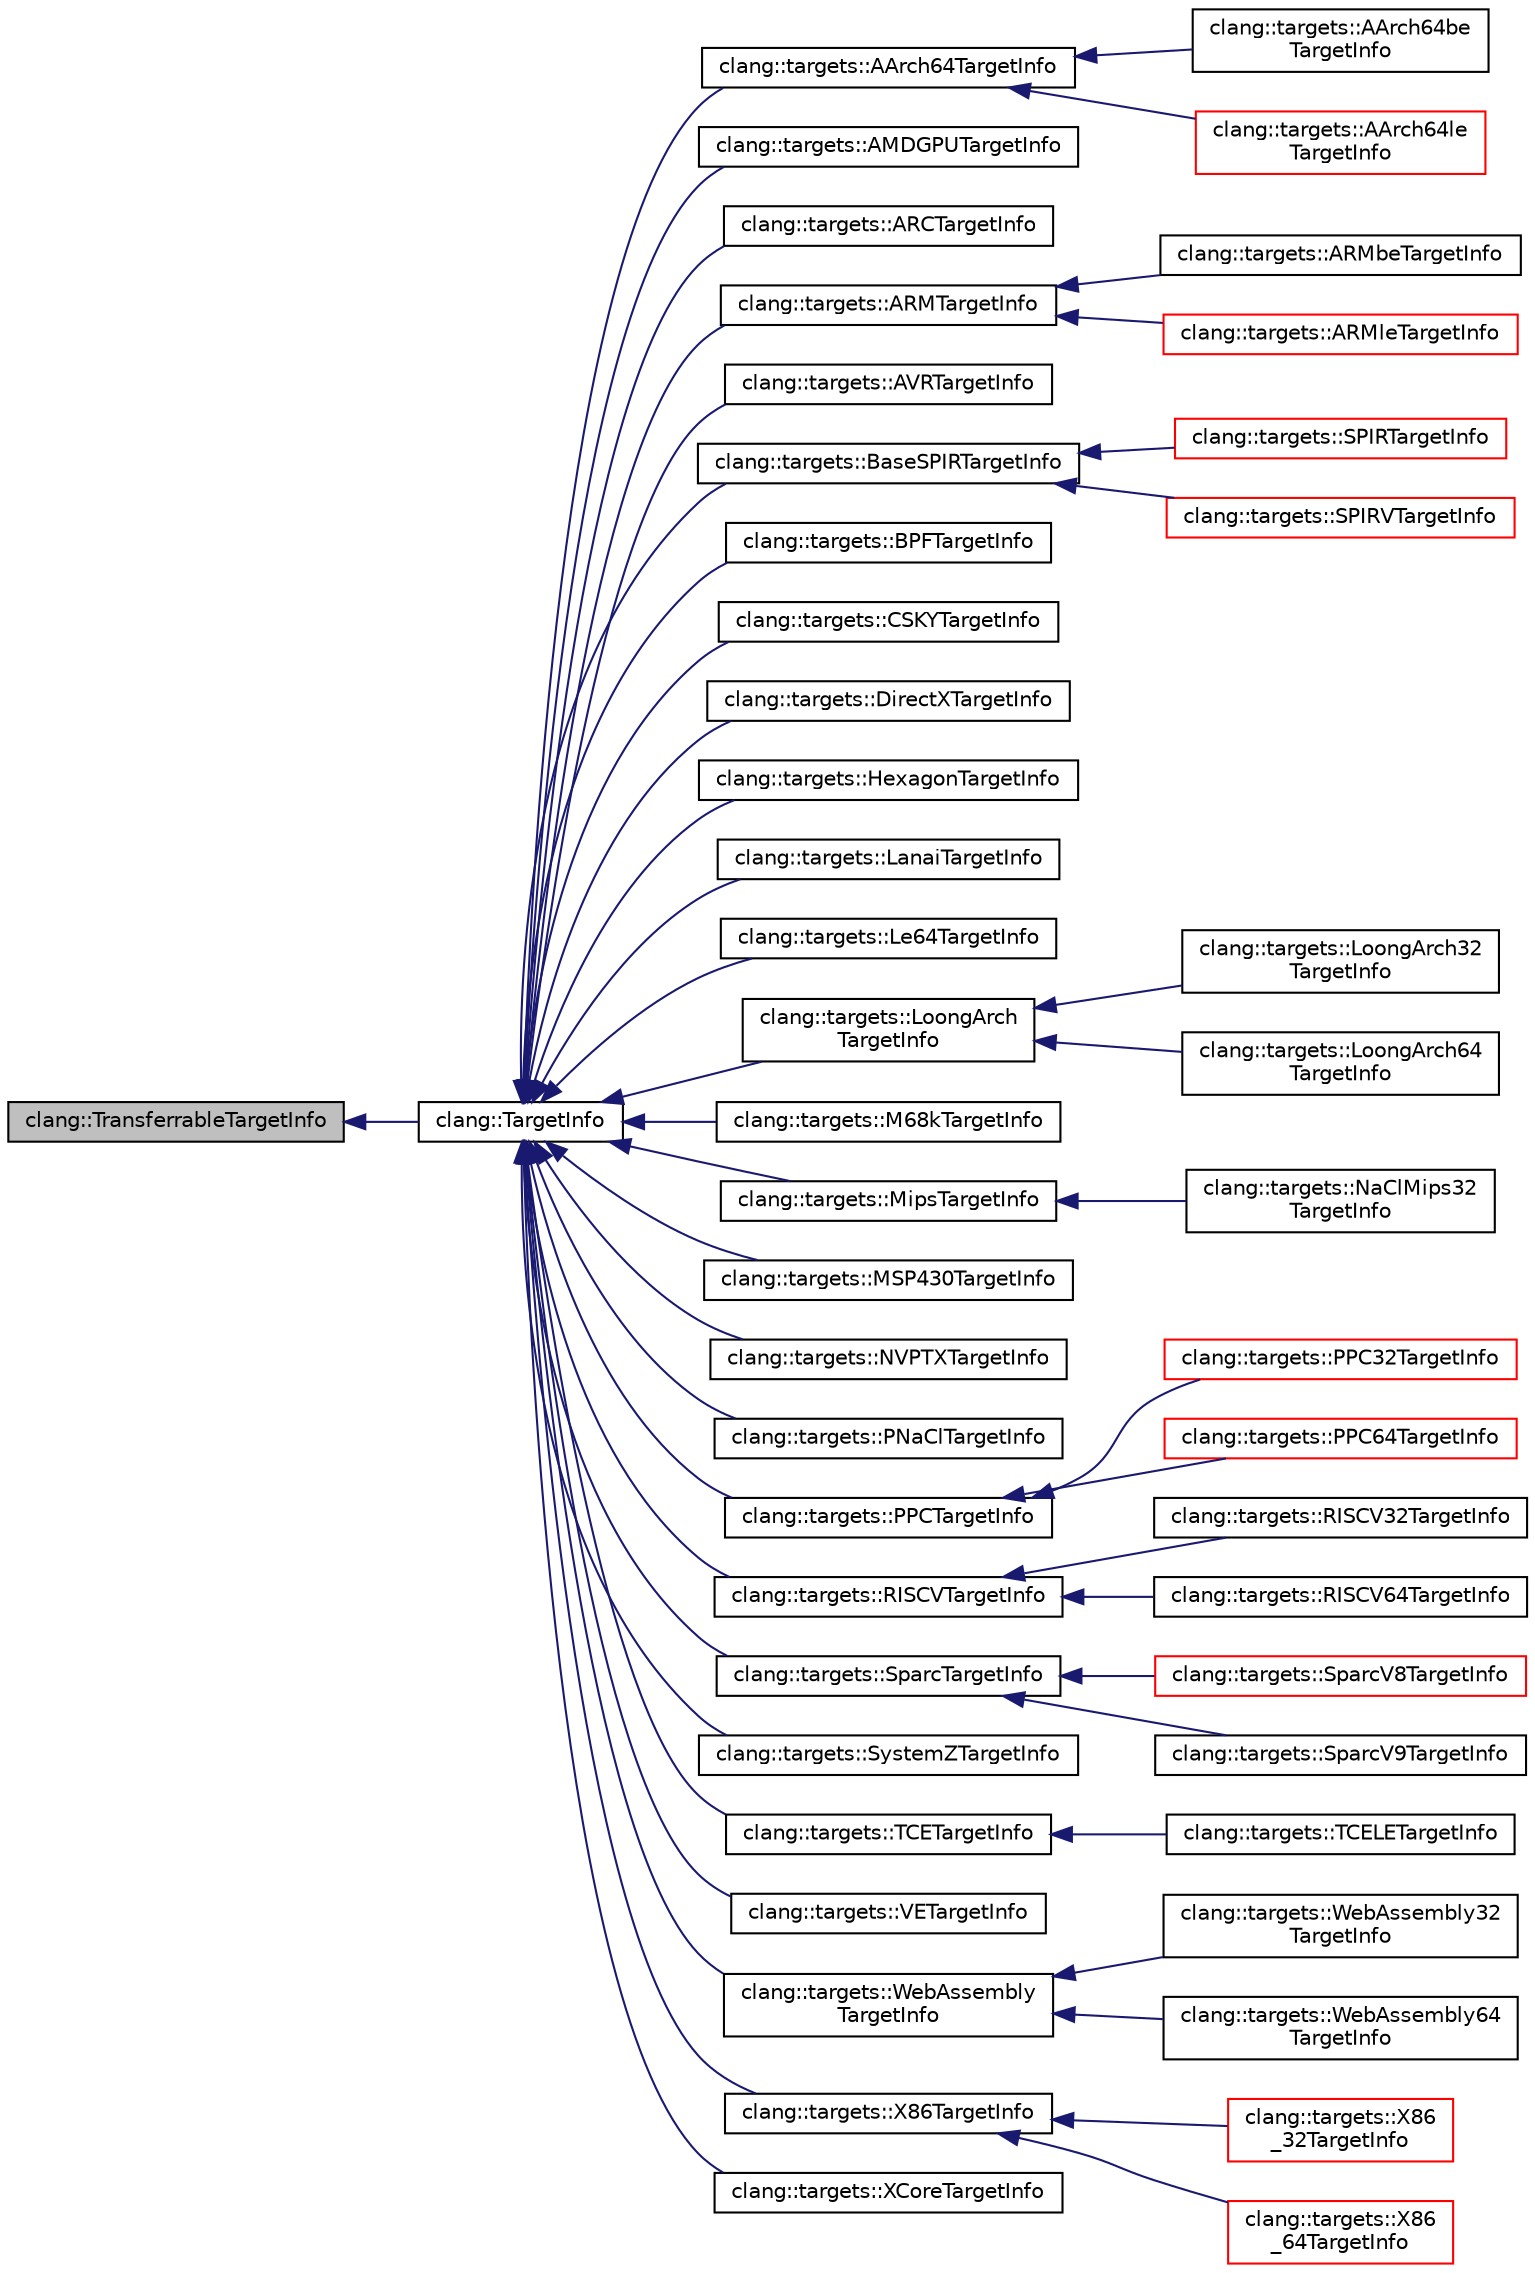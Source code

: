 digraph "clang::TransferrableTargetInfo"
{
 // LATEX_PDF_SIZE
  bgcolor="transparent";
  edge [fontname="Helvetica",fontsize="10",labelfontname="Helvetica",labelfontsize="10"];
  node [fontname="Helvetica",fontsize="10",shape=record];
  rankdir="LR";
  Node1 [label="clang::TransferrableTargetInfo",height=0.2,width=0.4,color="black", fillcolor="grey75", style="filled", fontcolor="black",tooltip="Fields controlling how types are laid out in memory; these may need to be copied for targets like AMD..."];
  Node1 -> Node2 [dir="back",color="midnightblue",fontsize="10",style="solid",fontname="Helvetica"];
  Node2 [label="clang::TargetInfo",height=0.2,width=0.4,color="black",URL="$classclang_1_1TargetInfo.html",tooltip="Exposes information about the current target."];
  Node2 -> Node3 [dir="back",color="midnightblue",fontsize="10",style="solid",fontname="Helvetica"];
  Node3 [label="clang::targets::AArch64TargetInfo",height=0.2,width=0.4,color="black",URL="$classclang_1_1targets_1_1AArch64TargetInfo.html",tooltip=" "];
  Node3 -> Node4 [dir="back",color="midnightblue",fontsize="10",style="solid",fontname="Helvetica"];
  Node4 [label="clang::targets::AArch64be\lTargetInfo",height=0.2,width=0.4,color="black",URL="$classclang_1_1targets_1_1AArch64beTargetInfo.html",tooltip=" "];
  Node3 -> Node5 [dir="back",color="midnightblue",fontsize="10",style="solid",fontname="Helvetica"];
  Node5 [label="clang::targets::AArch64le\lTargetInfo",height=0.2,width=0.4,color="red",URL="$classclang_1_1targets_1_1AArch64leTargetInfo.html",tooltip=" "];
  Node2 -> Node14 [dir="back",color="midnightblue",fontsize="10",style="solid",fontname="Helvetica"];
  Node14 [label="clang::targets::AMDGPUTargetInfo",height=0.2,width=0.4,color="black",URL="$classclang_1_1targets_1_1AMDGPUTargetInfo.html",tooltip=" "];
  Node2 -> Node15 [dir="back",color="midnightblue",fontsize="10",style="solid",fontname="Helvetica"];
  Node15 [label="clang::targets::ARCTargetInfo",height=0.2,width=0.4,color="black",URL="$classclang_1_1targets_1_1ARCTargetInfo.html",tooltip=" "];
  Node2 -> Node16 [dir="back",color="midnightblue",fontsize="10",style="solid",fontname="Helvetica"];
  Node16 [label="clang::targets::ARMTargetInfo",height=0.2,width=0.4,color="black",URL="$classclang_1_1targets_1_1ARMTargetInfo.html",tooltip=" "];
  Node16 -> Node17 [dir="back",color="midnightblue",fontsize="10",style="solid",fontname="Helvetica"];
  Node17 [label="clang::targets::ARMbeTargetInfo",height=0.2,width=0.4,color="black",URL="$classclang_1_1targets_1_1ARMbeTargetInfo.html",tooltip=" "];
  Node16 -> Node18 [dir="back",color="midnightblue",fontsize="10",style="solid",fontname="Helvetica"];
  Node18 [label="clang::targets::ARMleTargetInfo",height=0.2,width=0.4,color="red",URL="$classclang_1_1targets_1_1ARMleTargetInfo.html",tooltip=" "];
  Node2 -> Node29 [dir="back",color="midnightblue",fontsize="10",style="solid",fontname="Helvetica"];
  Node29 [label="clang::targets::AVRTargetInfo",height=0.2,width=0.4,color="black",URL="$classclang_1_1targets_1_1AVRTargetInfo.html",tooltip=" "];
  Node2 -> Node30 [dir="back",color="midnightblue",fontsize="10",style="solid",fontname="Helvetica"];
  Node30 [label="clang::targets::BaseSPIRTargetInfo",height=0.2,width=0.4,color="black",URL="$classclang_1_1targets_1_1BaseSPIRTargetInfo.html",tooltip=" "];
  Node30 -> Node31 [dir="back",color="midnightblue",fontsize="10",style="solid",fontname="Helvetica"];
  Node31 [label="clang::targets::SPIRTargetInfo",height=0.2,width=0.4,color="red",URL="$classclang_1_1targets_1_1SPIRTargetInfo.html",tooltip=" "];
  Node30 -> Node34 [dir="back",color="midnightblue",fontsize="10",style="solid",fontname="Helvetica"];
  Node34 [label="clang::targets::SPIRVTargetInfo",height=0.2,width=0.4,color="red",URL="$classclang_1_1targets_1_1SPIRVTargetInfo.html",tooltip=" "];
  Node2 -> Node37 [dir="back",color="midnightblue",fontsize="10",style="solid",fontname="Helvetica"];
  Node37 [label="clang::targets::BPFTargetInfo",height=0.2,width=0.4,color="black",URL="$classclang_1_1targets_1_1BPFTargetInfo.html",tooltip=" "];
  Node2 -> Node38 [dir="back",color="midnightblue",fontsize="10",style="solid",fontname="Helvetica"];
  Node38 [label="clang::targets::CSKYTargetInfo",height=0.2,width=0.4,color="black",URL="$classclang_1_1targets_1_1CSKYTargetInfo.html",tooltip=" "];
  Node2 -> Node39 [dir="back",color="midnightblue",fontsize="10",style="solid",fontname="Helvetica"];
  Node39 [label="clang::targets::DirectXTargetInfo",height=0.2,width=0.4,color="black",URL="$classclang_1_1targets_1_1DirectXTargetInfo.html",tooltip=" "];
  Node2 -> Node40 [dir="back",color="midnightblue",fontsize="10",style="solid",fontname="Helvetica"];
  Node40 [label="clang::targets::HexagonTargetInfo",height=0.2,width=0.4,color="black",URL="$classclang_1_1targets_1_1HexagonTargetInfo.html",tooltip=" "];
  Node2 -> Node41 [dir="back",color="midnightblue",fontsize="10",style="solid",fontname="Helvetica"];
  Node41 [label="clang::targets::LanaiTargetInfo",height=0.2,width=0.4,color="black",URL="$classclang_1_1targets_1_1LanaiTargetInfo.html",tooltip=" "];
  Node2 -> Node42 [dir="back",color="midnightblue",fontsize="10",style="solid",fontname="Helvetica"];
  Node42 [label="clang::targets::Le64TargetInfo",height=0.2,width=0.4,color="black",URL="$classclang_1_1targets_1_1Le64TargetInfo.html",tooltip=" "];
  Node2 -> Node43 [dir="back",color="midnightblue",fontsize="10",style="solid",fontname="Helvetica"];
  Node43 [label="clang::targets::LoongArch\lTargetInfo",height=0.2,width=0.4,color="black",URL="$classclang_1_1targets_1_1LoongArchTargetInfo.html",tooltip=" "];
  Node43 -> Node44 [dir="back",color="midnightblue",fontsize="10",style="solid",fontname="Helvetica"];
  Node44 [label="clang::targets::LoongArch32\lTargetInfo",height=0.2,width=0.4,color="black",URL="$classclang_1_1targets_1_1LoongArch32TargetInfo.html",tooltip=" "];
  Node43 -> Node45 [dir="back",color="midnightblue",fontsize="10",style="solid",fontname="Helvetica"];
  Node45 [label="clang::targets::LoongArch64\lTargetInfo",height=0.2,width=0.4,color="black",URL="$classclang_1_1targets_1_1LoongArch64TargetInfo.html",tooltip=" "];
  Node2 -> Node46 [dir="back",color="midnightblue",fontsize="10",style="solid",fontname="Helvetica"];
  Node46 [label="clang::targets::M68kTargetInfo",height=0.2,width=0.4,color="black",URL="$classclang_1_1targets_1_1M68kTargetInfo.html",tooltip=" "];
  Node2 -> Node47 [dir="back",color="midnightblue",fontsize="10",style="solid",fontname="Helvetica"];
  Node47 [label="clang::targets::MipsTargetInfo",height=0.2,width=0.4,color="black",URL="$classclang_1_1targets_1_1MipsTargetInfo.html",tooltip=" "];
  Node47 -> Node48 [dir="back",color="midnightblue",fontsize="10",style="solid",fontname="Helvetica"];
  Node48 [label="clang::targets::NaClMips32\lTargetInfo",height=0.2,width=0.4,color="black",URL="$classclang_1_1targets_1_1NaClMips32TargetInfo.html",tooltip=" "];
  Node2 -> Node49 [dir="back",color="midnightblue",fontsize="10",style="solid",fontname="Helvetica"];
  Node49 [label="clang::targets::MSP430TargetInfo",height=0.2,width=0.4,color="black",URL="$classclang_1_1targets_1_1MSP430TargetInfo.html",tooltip=" "];
  Node2 -> Node50 [dir="back",color="midnightblue",fontsize="10",style="solid",fontname="Helvetica"];
  Node50 [label="clang::targets::NVPTXTargetInfo",height=0.2,width=0.4,color="black",URL="$classclang_1_1targets_1_1NVPTXTargetInfo.html",tooltip=" "];
  Node2 -> Node51 [dir="back",color="midnightblue",fontsize="10",style="solid",fontname="Helvetica"];
  Node51 [label="clang::targets::PNaClTargetInfo",height=0.2,width=0.4,color="black",URL="$classclang_1_1targets_1_1PNaClTargetInfo.html",tooltip=" "];
  Node2 -> Node52 [dir="back",color="midnightblue",fontsize="10",style="solid",fontname="Helvetica"];
  Node52 [label="clang::targets::PPCTargetInfo",height=0.2,width=0.4,color="black",URL="$classclang_1_1targets_1_1PPCTargetInfo.html",tooltip=" "];
  Node52 -> Node53 [dir="back",color="midnightblue",fontsize="10",style="solid",fontname="Helvetica"];
  Node53 [label="clang::targets::PPC32TargetInfo",height=0.2,width=0.4,color="red",URL="$classclang_1_1targets_1_1PPC32TargetInfo.html",tooltip=" "];
  Node52 -> Node59 [dir="back",color="midnightblue",fontsize="10",style="solid",fontname="Helvetica"];
  Node59 [label="clang::targets::PPC64TargetInfo",height=0.2,width=0.4,color="red",URL="$classclang_1_1targets_1_1PPC64TargetInfo.html",tooltip=" "];
  Node2 -> Node65 [dir="back",color="midnightblue",fontsize="10",style="solid",fontname="Helvetica"];
  Node65 [label="clang::targets::RISCVTargetInfo",height=0.2,width=0.4,color="black",URL="$classclang_1_1targets_1_1RISCVTargetInfo.html",tooltip=" "];
  Node65 -> Node66 [dir="back",color="midnightblue",fontsize="10",style="solid",fontname="Helvetica"];
  Node66 [label="clang::targets::RISCV32TargetInfo",height=0.2,width=0.4,color="black",URL="$classclang_1_1targets_1_1RISCV32TargetInfo.html",tooltip=" "];
  Node65 -> Node67 [dir="back",color="midnightblue",fontsize="10",style="solid",fontname="Helvetica"];
  Node67 [label="clang::targets::RISCV64TargetInfo",height=0.2,width=0.4,color="black",URL="$classclang_1_1targets_1_1RISCV64TargetInfo.html",tooltip=" "];
  Node2 -> Node68 [dir="back",color="midnightblue",fontsize="10",style="solid",fontname="Helvetica"];
  Node68 [label="clang::targets::SparcTargetInfo",height=0.2,width=0.4,color="black",URL="$classclang_1_1targets_1_1SparcTargetInfo.html",tooltip=" "];
  Node68 -> Node69 [dir="back",color="midnightblue",fontsize="10",style="solid",fontname="Helvetica"];
  Node69 [label="clang::targets::SparcV8TargetInfo",height=0.2,width=0.4,color="red",URL="$classclang_1_1targets_1_1SparcV8TargetInfo.html",tooltip=" "];
  Node68 -> Node71 [dir="back",color="midnightblue",fontsize="10",style="solid",fontname="Helvetica"];
  Node71 [label="clang::targets::SparcV9TargetInfo",height=0.2,width=0.4,color="black",URL="$classclang_1_1targets_1_1SparcV9TargetInfo.html",tooltip=" "];
  Node2 -> Node72 [dir="back",color="midnightblue",fontsize="10",style="solid",fontname="Helvetica"];
  Node72 [label="clang::targets::SystemZTargetInfo",height=0.2,width=0.4,color="black",URL="$classclang_1_1targets_1_1SystemZTargetInfo.html",tooltip=" "];
  Node2 -> Node73 [dir="back",color="midnightblue",fontsize="10",style="solid",fontname="Helvetica"];
  Node73 [label="clang::targets::TCETargetInfo",height=0.2,width=0.4,color="black",URL="$classclang_1_1targets_1_1TCETargetInfo.html",tooltip=" "];
  Node73 -> Node74 [dir="back",color="midnightblue",fontsize="10",style="solid",fontname="Helvetica"];
  Node74 [label="clang::targets::TCELETargetInfo",height=0.2,width=0.4,color="black",URL="$classclang_1_1targets_1_1TCELETargetInfo.html",tooltip=" "];
  Node2 -> Node75 [dir="back",color="midnightblue",fontsize="10",style="solid",fontname="Helvetica"];
  Node75 [label="clang::targets::VETargetInfo",height=0.2,width=0.4,color="black",URL="$classclang_1_1targets_1_1VETargetInfo.html",tooltip=" "];
  Node2 -> Node76 [dir="back",color="midnightblue",fontsize="10",style="solid",fontname="Helvetica"];
  Node76 [label="clang::targets::WebAssembly\lTargetInfo",height=0.2,width=0.4,color="black",URL="$classclang_1_1targets_1_1WebAssemblyTargetInfo.html",tooltip=" "];
  Node76 -> Node77 [dir="back",color="midnightblue",fontsize="10",style="solid",fontname="Helvetica"];
  Node77 [label="clang::targets::WebAssembly32\lTargetInfo",height=0.2,width=0.4,color="black",URL="$classclang_1_1targets_1_1WebAssembly32TargetInfo.html",tooltip=" "];
  Node76 -> Node78 [dir="back",color="midnightblue",fontsize="10",style="solid",fontname="Helvetica"];
  Node78 [label="clang::targets::WebAssembly64\lTargetInfo",height=0.2,width=0.4,color="black",URL="$classclang_1_1targets_1_1WebAssembly64TargetInfo.html",tooltip=" "];
  Node2 -> Node79 [dir="back",color="midnightblue",fontsize="10",style="solid",fontname="Helvetica"];
  Node79 [label="clang::targets::X86TargetInfo",height=0.2,width=0.4,color="black",URL="$classclang_1_1targets_1_1X86TargetInfo.html",tooltip=" "];
  Node79 -> Node80 [dir="back",color="midnightblue",fontsize="10",style="solid",fontname="Helvetica"];
  Node80 [label="clang::targets::X86\l_32TargetInfo",height=0.2,width=0.4,color="red",URL="$classclang_1_1targets_1_1X86__32TargetInfo.html",tooltip=" "];
  Node79 -> Node99 [dir="back",color="midnightblue",fontsize="10",style="solid",fontname="Helvetica"];
  Node99 [label="clang::targets::X86\l_64TargetInfo",height=0.2,width=0.4,color="red",URL="$classclang_1_1targets_1_1X86__64TargetInfo.html",tooltip=" "];
  Node2 -> Node112 [dir="back",color="midnightblue",fontsize="10",style="solid",fontname="Helvetica"];
  Node112 [label="clang::targets::XCoreTargetInfo",height=0.2,width=0.4,color="black",URL="$classclang_1_1targets_1_1XCoreTargetInfo.html",tooltip=" "];
}
